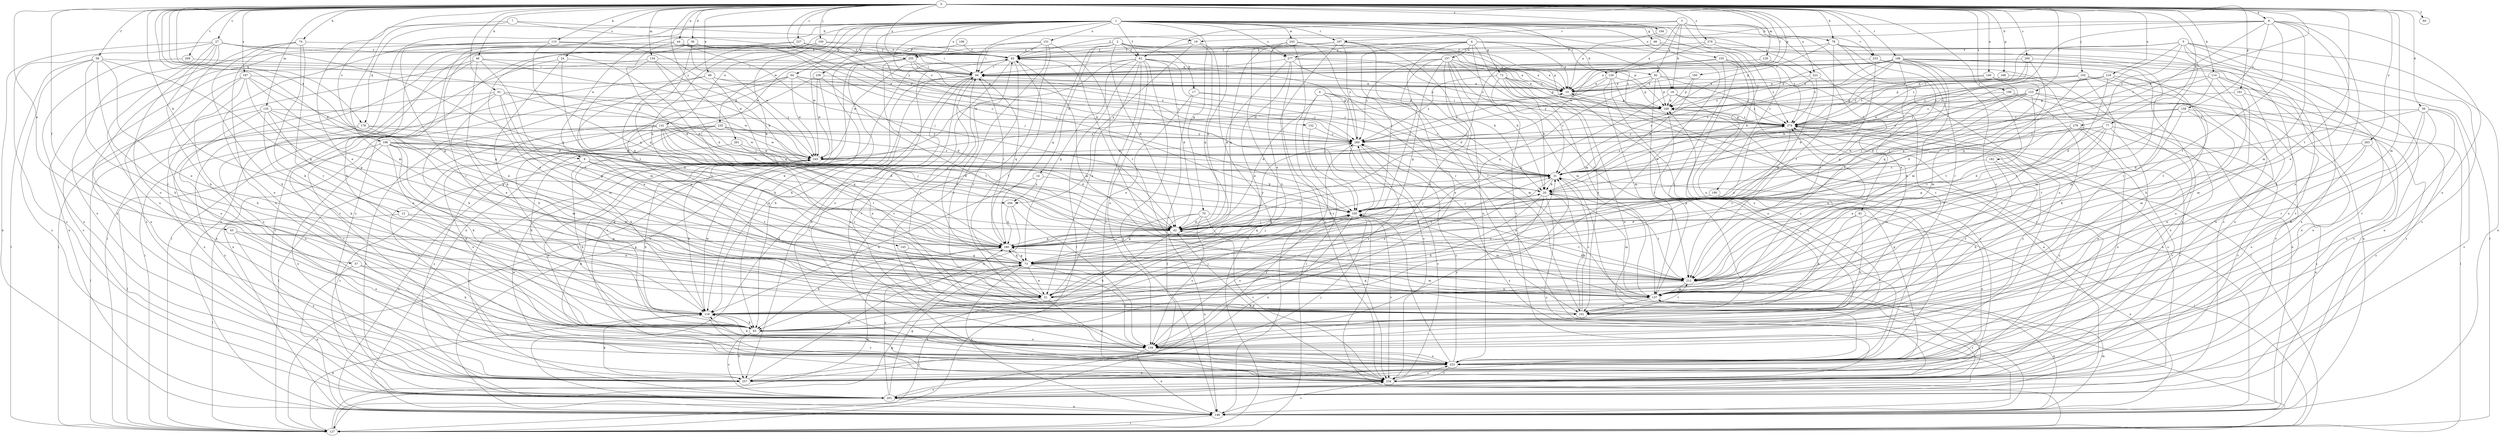 strict digraph  {
0;
1;
2;
3;
4;
5;
6;
7;
8;
9;
10;
12;
14;
17;
18;
19;
20;
24;
27;
31;
36;
39;
42;
43;
44;
46;
49;
51;
57;
58;
60;
61;
62;
64;
66;
70;
72;
73;
74;
77;
78;
81;
82;
83;
91;
94;
100;
102;
105;
108;
114;
115;
116;
123;
126;
127;
129;
134;
135;
137;
140;
141;
145;
148;
151;
152;
155;
157;
158;
159;
160;
161;
168;
169;
178;
180;
182;
186;
187;
190;
191;
194;
196;
197;
199;
200;
201;
209;
212;
218;
222;
223;
227;
233;
234;
235;
236;
243;
245;
255;
256;
257;
261;
263;
269;
276;
277;
278;
279;
0 -> 8  [label=a];
0 -> 9  [label=a];
0 -> 12  [label=b];
0 -> 24  [label=c];
0 -> 27  [label=c];
0 -> 31  [label=c];
0 -> 36  [label=d];
0 -> 39  [label=d];
0 -> 42  [label=d];
0 -> 43  [label=e];
0 -> 44  [label=e];
0 -> 46  [label=k];
0 -> 49  [label=e];
0 -> 57  [label=f];
0 -> 58  [label=f];
0 -> 60  [label=f];
0 -> 74  [label=h];
0 -> 77  [label=h];
0 -> 78  [label=h];
0 -> 91  [label=i];
0 -> 100  [label=j];
0 -> 102  [label=j];
0 -> 105  [label=j];
0 -> 114  [label=k];
0 -> 115  [label=k];
0 -> 123  [label=l];
0 -> 126  [label=l];
0 -> 129  [label=m];
0 -> 134  [label=m];
0 -> 135  [label=m];
0 -> 137  [label=m];
0 -> 140  [label=n];
0 -> 160  [label=p];
0 -> 161  [label=p];
0 -> 168  [label=p];
0 -> 178  [label=q];
0 -> 182  [label=r];
0 -> 186  [label=r];
0 -> 194  [label=s];
0 -> 196  [label=s];
0 -> 197  [label=s];
0 -> 199  [label=s];
0 -> 200  [label=s];
0 -> 209  [label=t];
0 -> 212  [label=t];
0 -> 218  [label=u];
0 -> 222  [label=u];
0 -> 227  [label=v];
0 -> 233  [label=v];
0 -> 255  [label=x];
0 -> 261  [label=y];
0 -> 263  [label=y];
0 -> 269  [label=y];
0 -> 276  [label=z];
1 -> 9  [label=a];
1 -> 51  [label=e];
1 -> 61  [label=f];
1 -> 64  [label=g];
1 -> 66  [label=g];
1 -> 70  [label=g];
1 -> 72  [label=g];
1 -> 78  [label=h];
1 -> 94  [label=i];
1 -> 105  [label=j];
1 -> 126  [label=l];
1 -> 141  [label=n];
1 -> 145  [label=n];
1 -> 148  [label=n];
1 -> 151  [label=o];
1 -> 152  [label=o];
1 -> 155  [label=o];
1 -> 178  [label=q];
1 -> 187  [label=r];
1 -> 201  [label=s];
1 -> 222  [label=u];
1 -> 223  [label=u];
1 -> 233  [label=v];
1 -> 235  [label=w];
1 -> 236  [label=w];
1 -> 243  [label=w];
1 -> 255  [label=x];
1 -> 277  [label=z];
2 -> 10  [label=a];
2 -> 14  [label=b];
2 -> 17  [label=b];
2 -> 42  [label=d];
2 -> 61  [label=f];
2 -> 169  [label=p];
2 -> 180  [label=q];
2 -> 245  [label=w];
2 -> 255  [label=x];
2 -> 277  [label=z];
3 -> 10  [label=a];
3 -> 18  [label=b];
3 -> 61  [label=f];
3 -> 81  [label=h];
3 -> 82  [label=h];
3 -> 187  [label=r];
3 -> 190  [label=r];
3 -> 223  [label=u];
4 -> 10  [label=a];
4 -> 18  [label=b];
4 -> 82  [label=h];
4 -> 105  [label=j];
4 -> 137  [label=m];
4 -> 148  [label=n];
4 -> 157  [label=o];
4 -> 234  [label=v];
4 -> 255  [label=x];
4 -> 277  [label=z];
5 -> 62  [label=f];
5 -> 73  [label=g];
5 -> 83  [label=h];
5 -> 148  [label=n];
5 -> 191  [label=r];
5 -> 201  [label=s];
5 -> 234  [label=v];
5 -> 278  [label=z];
5 -> 279  [label=z];
6 -> 31  [label=c];
6 -> 42  [label=d];
6 -> 105  [label=j];
6 -> 127  [label=l];
6 -> 137  [label=m];
6 -> 169  [label=p];
6 -> 234  [label=v];
7 -> 19  [label=b];
7 -> 51  [label=e];
7 -> 137  [label=m];
7 -> 269  [label=y];
8 -> 19  [label=b];
8 -> 31  [label=c];
8 -> 51  [label=e];
8 -> 62  [label=f];
8 -> 105  [label=j];
8 -> 137  [label=m];
8 -> 158  [label=o];
8 -> 159  [label=o];
8 -> 212  [label=t];
8 -> 223  [label=u];
9 -> 31  [label=c];
9 -> 83  [label=h];
9 -> 180  [label=q];
9 -> 201  [label=s];
9 -> 212  [label=t];
9 -> 256  [label=x];
10 -> 169  [label=p];
10 -> 223  [label=u];
12 -> 42  [label=d];
12 -> 51  [label=e];
12 -> 127  [label=l];
14 -> 20  [label=b];
14 -> 116  [label=k];
14 -> 256  [label=x];
17 -> 31  [label=c];
17 -> 51  [label=e];
17 -> 127  [label=l];
17 -> 169  [label=p];
18 -> 169  [label=p];
18 -> 180  [label=q];
18 -> 201  [label=s];
18 -> 234  [label=v];
18 -> 279  [label=z];
19 -> 62  [label=f];
19 -> 127  [label=l];
19 -> 180  [label=q];
19 -> 256  [label=x];
20 -> 105  [label=j];
20 -> 116  [label=k];
20 -> 137  [label=m];
20 -> 159  [label=o];
20 -> 201  [label=s];
20 -> 212  [label=t];
24 -> 94  [label=i];
24 -> 116  [label=k];
24 -> 137  [label=m];
24 -> 201  [label=s];
27 -> 42  [label=d];
27 -> 62  [label=f];
27 -> 83  [label=h];
27 -> 148  [label=n];
27 -> 159  [label=o];
27 -> 180  [label=q];
27 -> 201  [label=s];
27 -> 223  [label=u];
27 -> 257  [label=x];
31 -> 20  [label=b];
31 -> 51  [label=e];
31 -> 73  [label=g];
31 -> 127  [label=l];
31 -> 279  [label=z];
36 -> 20  [label=b];
36 -> 51  [label=e];
36 -> 62  [label=f];
36 -> 105  [label=j];
36 -> 116  [label=k];
36 -> 180  [label=q];
36 -> 191  [label=r];
36 -> 245  [label=w];
39 -> 42  [label=d];
39 -> 83  [label=h];
39 -> 159  [label=o];
39 -> 191  [label=r];
39 -> 223  [label=u];
39 -> 234  [label=v];
39 -> 279  [label=z];
42 -> 20  [label=b];
42 -> 31  [label=c];
42 -> 83  [label=h];
42 -> 105  [label=j];
42 -> 180  [label=q];
43 -> 73  [label=g];
43 -> 159  [label=o];
43 -> 180  [label=q];
43 -> 257  [label=x];
44 -> 31  [label=c];
44 -> 42  [label=d];
44 -> 62  [label=f];
44 -> 105  [label=j];
44 -> 257  [label=x];
46 -> 51  [label=e];
46 -> 94  [label=i];
46 -> 127  [label=l];
46 -> 212  [label=t];
46 -> 245  [label=w];
46 -> 257  [label=x];
49 -> 10  [label=a];
49 -> 51  [label=e];
49 -> 127  [label=l];
49 -> 169  [label=p];
49 -> 180  [label=q];
51 -> 31  [label=c];
51 -> 62  [label=f];
51 -> 127  [label=l];
51 -> 223  [label=u];
57 -> 83  [label=h];
57 -> 148  [label=n];
57 -> 212  [label=t];
58 -> 51  [label=e];
58 -> 73  [label=g];
58 -> 83  [label=h];
58 -> 94  [label=i];
58 -> 127  [label=l];
58 -> 191  [label=r];
58 -> 201  [label=s];
61 -> 10  [label=a];
61 -> 31  [label=c];
61 -> 42  [label=d];
61 -> 51  [label=e];
61 -> 73  [label=g];
61 -> 94  [label=i];
61 -> 127  [label=l];
61 -> 148  [label=n];
61 -> 159  [label=o];
61 -> 234  [label=v];
61 -> 245  [label=w];
62 -> 94  [label=i];
62 -> 127  [label=l];
62 -> 137  [label=m];
62 -> 191  [label=r];
62 -> 245  [label=w];
62 -> 257  [label=x];
64 -> 10  [label=a];
64 -> 42  [label=d];
64 -> 51  [label=e];
64 -> 83  [label=h];
64 -> 148  [label=n];
64 -> 245  [label=w];
64 -> 269  [label=y];
66 -> 62  [label=f];
66 -> 127  [label=l];
66 -> 223  [label=u];
70 -> 42  [label=d];
70 -> 73  [label=g];
70 -> 137  [label=m];
70 -> 148  [label=n];
70 -> 159  [label=o];
70 -> 234  [label=v];
72 -> 10  [label=a];
72 -> 20  [label=b];
72 -> 31  [label=c];
72 -> 127  [label=l];
72 -> 169  [label=p];
72 -> 191  [label=r];
72 -> 223  [label=u];
72 -> 269  [label=y];
73 -> 31  [label=c];
73 -> 51  [label=e];
73 -> 94  [label=i];
73 -> 137  [label=m];
73 -> 148  [label=n];
73 -> 159  [label=o];
73 -> 180  [label=q];
73 -> 212  [label=t];
73 -> 279  [label=z];
74 -> 62  [label=f];
74 -> 83  [label=h];
74 -> 116  [label=k];
74 -> 191  [label=r];
74 -> 201  [label=s];
74 -> 223  [label=u];
77 -> 31  [label=c];
77 -> 42  [label=d];
77 -> 73  [label=g];
77 -> 159  [label=o];
77 -> 212  [label=t];
77 -> 234  [label=v];
77 -> 269  [label=y];
78 -> 51  [label=e];
78 -> 62  [label=f];
78 -> 148  [label=n];
78 -> 169  [label=p];
78 -> 191  [label=r];
78 -> 201  [label=s];
78 -> 212  [label=t];
81 -> 42  [label=d];
81 -> 83  [label=h];
81 -> 116  [label=k];
81 -> 148  [label=n];
82 -> 10  [label=a];
82 -> 148  [label=n];
82 -> 169  [label=p];
82 -> 180  [label=q];
82 -> 191  [label=r];
82 -> 269  [label=y];
82 -> 279  [label=z];
83 -> 31  [label=c];
83 -> 159  [label=o];
83 -> 201  [label=s];
83 -> 257  [label=x];
83 -> 269  [label=y];
91 -> 51  [label=e];
91 -> 73  [label=g];
91 -> 105  [label=j];
91 -> 137  [label=m];
91 -> 169  [label=p];
91 -> 234  [label=v];
91 -> 245  [label=w];
91 -> 257  [label=x];
94 -> 10  [label=a];
94 -> 83  [label=h];
94 -> 116  [label=k];
94 -> 180  [label=q];
94 -> 191  [label=r];
94 -> 223  [label=u];
94 -> 234  [label=v];
100 -> 42  [label=d];
100 -> 62  [label=f];
100 -> 127  [label=l];
100 -> 234  [label=v];
100 -> 279  [label=z];
102 -> 10  [label=a];
102 -> 137  [label=m];
102 -> 169  [label=p];
102 -> 201  [label=s];
102 -> 212  [label=t];
102 -> 223  [label=u];
102 -> 245  [label=w];
105 -> 42  [label=d];
105 -> 159  [label=o];
105 -> 180  [label=q];
105 -> 212  [label=t];
105 -> 234  [label=v];
105 -> 257  [label=x];
108 -> 62  [label=f];
108 -> 148  [label=n];
114 -> 10  [label=a];
114 -> 137  [label=m];
114 -> 180  [label=q];
114 -> 191  [label=r];
114 -> 223  [label=u];
114 -> 257  [label=x];
115 -> 10  [label=a];
115 -> 62  [label=f];
115 -> 73  [label=g];
115 -> 148  [label=n];
115 -> 159  [label=o];
115 -> 180  [label=q];
115 -> 245  [label=w];
116 -> 83  [label=h];
116 -> 105  [label=j];
116 -> 234  [label=v];
116 -> 245  [label=w];
116 -> 279  [label=z];
123 -> 20  [label=b];
123 -> 105  [label=j];
123 -> 127  [label=l];
123 -> 169  [label=p];
123 -> 212  [label=t];
123 -> 234  [label=v];
123 -> 269  [label=y];
123 -> 279  [label=z];
126 -> 10  [label=a];
126 -> 137  [label=m];
126 -> 148  [label=n];
126 -> 159  [label=o];
126 -> 169  [label=p];
126 -> 245  [label=w];
127 -> 31  [label=c];
127 -> 73  [label=g];
127 -> 105  [label=j];
127 -> 116  [label=k];
127 -> 180  [label=q];
129 -> 94  [label=i];
129 -> 279  [label=z];
134 -> 20  [label=b];
134 -> 42  [label=d];
134 -> 94  [label=i];
134 -> 180  [label=q];
134 -> 201  [label=s];
135 -> 42  [label=d];
135 -> 51  [label=e];
135 -> 73  [label=g];
135 -> 116  [label=k];
135 -> 223  [label=u];
135 -> 257  [label=x];
135 -> 279  [label=z];
137 -> 116  [label=k];
137 -> 148  [label=n];
137 -> 169  [label=p];
137 -> 191  [label=r];
137 -> 201  [label=s];
137 -> 279  [label=z];
140 -> 10  [label=a];
140 -> 42  [label=d];
140 -> 137  [label=m];
140 -> 279  [label=z];
141 -> 42  [label=d];
141 -> 180  [label=q];
141 -> 191  [label=r];
141 -> 201  [label=s];
141 -> 212  [label=t];
141 -> 223  [label=u];
141 -> 234  [label=v];
141 -> 245  [label=w];
141 -> 269  [label=y];
145 -> 73  [label=g];
145 -> 191  [label=r];
148 -> 62  [label=f];
148 -> 127  [label=l];
148 -> 137  [label=m];
148 -> 234  [label=v];
148 -> 269  [label=y];
151 -> 62  [label=f];
151 -> 94  [label=i];
151 -> 116  [label=k];
151 -> 159  [label=o];
151 -> 212  [label=t];
151 -> 234  [label=v];
152 -> 105  [label=j];
152 -> 269  [label=y];
155 -> 42  [label=d];
155 -> 94  [label=i];
155 -> 159  [label=o];
155 -> 191  [label=r];
155 -> 234  [label=v];
155 -> 279  [label=z];
157 -> 10  [label=a];
157 -> 20  [label=b];
157 -> 73  [label=g];
157 -> 94  [label=i];
157 -> 105  [label=j];
157 -> 116  [label=k];
157 -> 137  [label=m];
157 -> 212  [label=t];
157 -> 223  [label=u];
157 -> 269  [label=y];
158 -> 137  [label=m];
158 -> 201  [label=s];
158 -> 212  [label=t];
158 -> 245  [label=w];
158 -> 279  [label=z];
159 -> 94  [label=i];
159 -> 116  [label=k];
159 -> 148  [label=n];
159 -> 223  [label=u];
159 -> 245  [label=w];
159 -> 279  [label=z];
160 -> 10  [label=a];
160 -> 20  [label=b];
160 -> 169  [label=p];
161 -> 137  [label=m];
161 -> 169  [label=p];
161 -> 234  [label=v];
168 -> 10  [label=a];
168 -> 212  [label=t];
168 -> 279  [label=z];
169 -> 279  [label=z];
178 -> 42  [label=d];
178 -> 127  [label=l];
178 -> 137  [label=m];
178 -> 257  [label=x];
178 -> 269  [label=y];
180 -> 73  [label=g];
180 -> 83  [label=h];
180 -> 94  [label=i];
180 -> 105  [label=j];
180 -> 269  [label=y];
182 -> 31  [label=c];
182 -> 83  [label=h];
182 -> 191  [label=r];
186 -> 10  [label=a];
186 -> 20  [label=b];
186 -> 31  [label=c];
186 -> 73  [label=g];
186 -> 83  [label=h];
186 -> 94  [label=i];
186 -> 137  [label=m];
186 -> 148  [label=n];
186 -> 169  [label=p];
186 -> 191  [label=r];
186 -> 212  [label=t];
186 -> 257  [label=x];
186 -> 269  [label=y];
187 -> 42  [label=d];
187 -> 62  [label=f];
187 -> 148  [label=n];
187 -> 159  [label=o];
187 -> 180  [label=q];
187 -> 191  [label=r];
187 -> 269  [label=y];
187 -> 279  [label=z];
190 -> 105  [label=j];
190 -> 257  [label=x];
191 -> 20  [label=b];
191 -> 31  [label=c];
191 -> 62  [label=f];
191 -> 180  [label=q];
191 -> 212  [label=t];
194 -> 10  [label=a];
196 -> 31  [label=c];
196 -> 83  [label=h];
196 -> 105  [label=j];
196 -> 116  [label=k];
196 -> 127  [label=l];
196 -> 137  [label=m];
196 -> 191  [label=r];
196 -> 245  [label=w];
196 -> 257  [label=x];
197 -> 10  [label=a];
197 -> 42  [label=d];
197 -> 73  [label=g];
197 -> 83  [label=h];
197 -> 159  [label=o];
197 -> 180  [label=q];
197 -> 223  [label=u];
199 -> 105  [label=j];
199 -> 116  [label=k];
199 -> 169  [label=p];
199 -> 223  [label=u];
200 -> 31  [label=c];
200 -> 94  [label=i];
200 -> 180  [label=q];
200 -> 212  [label=t];
200 -> 279  [label=z];
201 -> 10  [label=a];
201 -> 73  [label=g];
201 -> 148  [label=n];
201 -> 180  [label=q];
201 -> 212  [label=t];
201 -> 245  [label=w];
201 -> 269  [label=y];
209 -> 94  [label=i];
209 -> 257  [label=x];
212 -> 42  [label=d];
212 -> 51  [label=e];
212 -> 62  [label=f];
212 -> 137  [label=m];
218 -> 10  [label=a];
218 -> 31  [label=c];
218 -> 42  [label=d];
218 -> 159  [label=o];
218 -> 212  [label=t];
218 -> 279  [label=z];
222 -> 10  [label=a];
222 -> 31  [label=c];
222 -> 73  [label=g];
222 -> 191  [label=r];
223 -> 105  [label=j];
223 -> 116  [label=k];
223 -> 234  [label=v];
223 -> 245  [label=w];
223 -> 257  [label=x];
223 -> 269  [label=y];
227 -> 62  [label=f];
227 -> 94  [label=i];
227 -> 127  [label=l];
227 -> 212  [label=t];
233 -> 94  [label=i];
233 -> 212  [label=t];
233 -> 223  [label=u];
233 -> 257  [label=x];
234 -> 42  [label=d];
234 -> 201  [label=s];
234 -> 223  [label=u];
234 -> 245  [label=w];
235 -> 31  [label=c];
235 -> 51  [label=e];
235 -> 116  [label=k];
235 -> 127  [label=l];
235 -> 201  [label=s];
235 -> 245  [label=w];
235 -> 269  [label=y];
236 -> 10  [label=a];
236 -> 83  [label=h];
236 -> 212  [label=t];
236 -> 234  [label=v];
236 -> 245  [label=w];
243 -> 51  [label=e];
243 -> 62  [label=f];
243 -> 83  [label=h];
243 -> 169  [label=p];
243 -> 191  [label=r];
243 -> 234  [label=v];
245 -> 31  [label=c];
245 -> 83  [label=h];
245 -> 116  [label=k];
245 -> 148  [label=n];
255 -> 31  [label=c];
255 -> 83  [label=h];
255 -> 94  [label=i];
255 -> 148  [label=n];
255 -> 159  [label=o];
255 -> 269  [label=y];
256 -> 83  [label=h];
256 -> 159  [label=o];
256 -> 180  [label=q];
257 -> 73  [label=g];
257 -> 105  [label=j];
257 -> 116  [label=k];
257 -> 169  [label=p];
257 -> 279  [label=z];
261 -> 42  [label=d];
261 -> 116  [label=k];
261 -> 245  [label=w];
263 -> 51  [label=e];
263 -> 159  [label=o];
263 -> 245  [label=w];
263 -> 257  [label=x];
269 -> 10  [label=a];
269 -> 62  [label=f];
269 -> 105  [label=j];
269 -> 234  [label=v];
269 -> 245  [label=w];
276 -> 62  [label=f];
276 -> 234  [label=v];
276 -> 245  [label=w];
276 -> 279  [label=z];
277 -> 10  [label=a];
277 -> 20  [label=b];
277 -> 42  [label=d];
277 -> 51  [label=e];
277 -> 94  [label=i];
277 -> 234  [label=v];
277 -> 279  [label=z];
278 -> 20  [label=b];
278 -> 42  [label=d];
278 -> 51  [label=e];
278 -> 148  [label=n];
278 -> 223  [label=u];
278 -> 234  [label=v];
278 -> 269  [label=y];
279 -> 94  [label=i];
279 -> 169  [label=p];
279 -> 212  [label=t];
279 -> 234  [label=v];
279 -> 269  [label=y];
}
